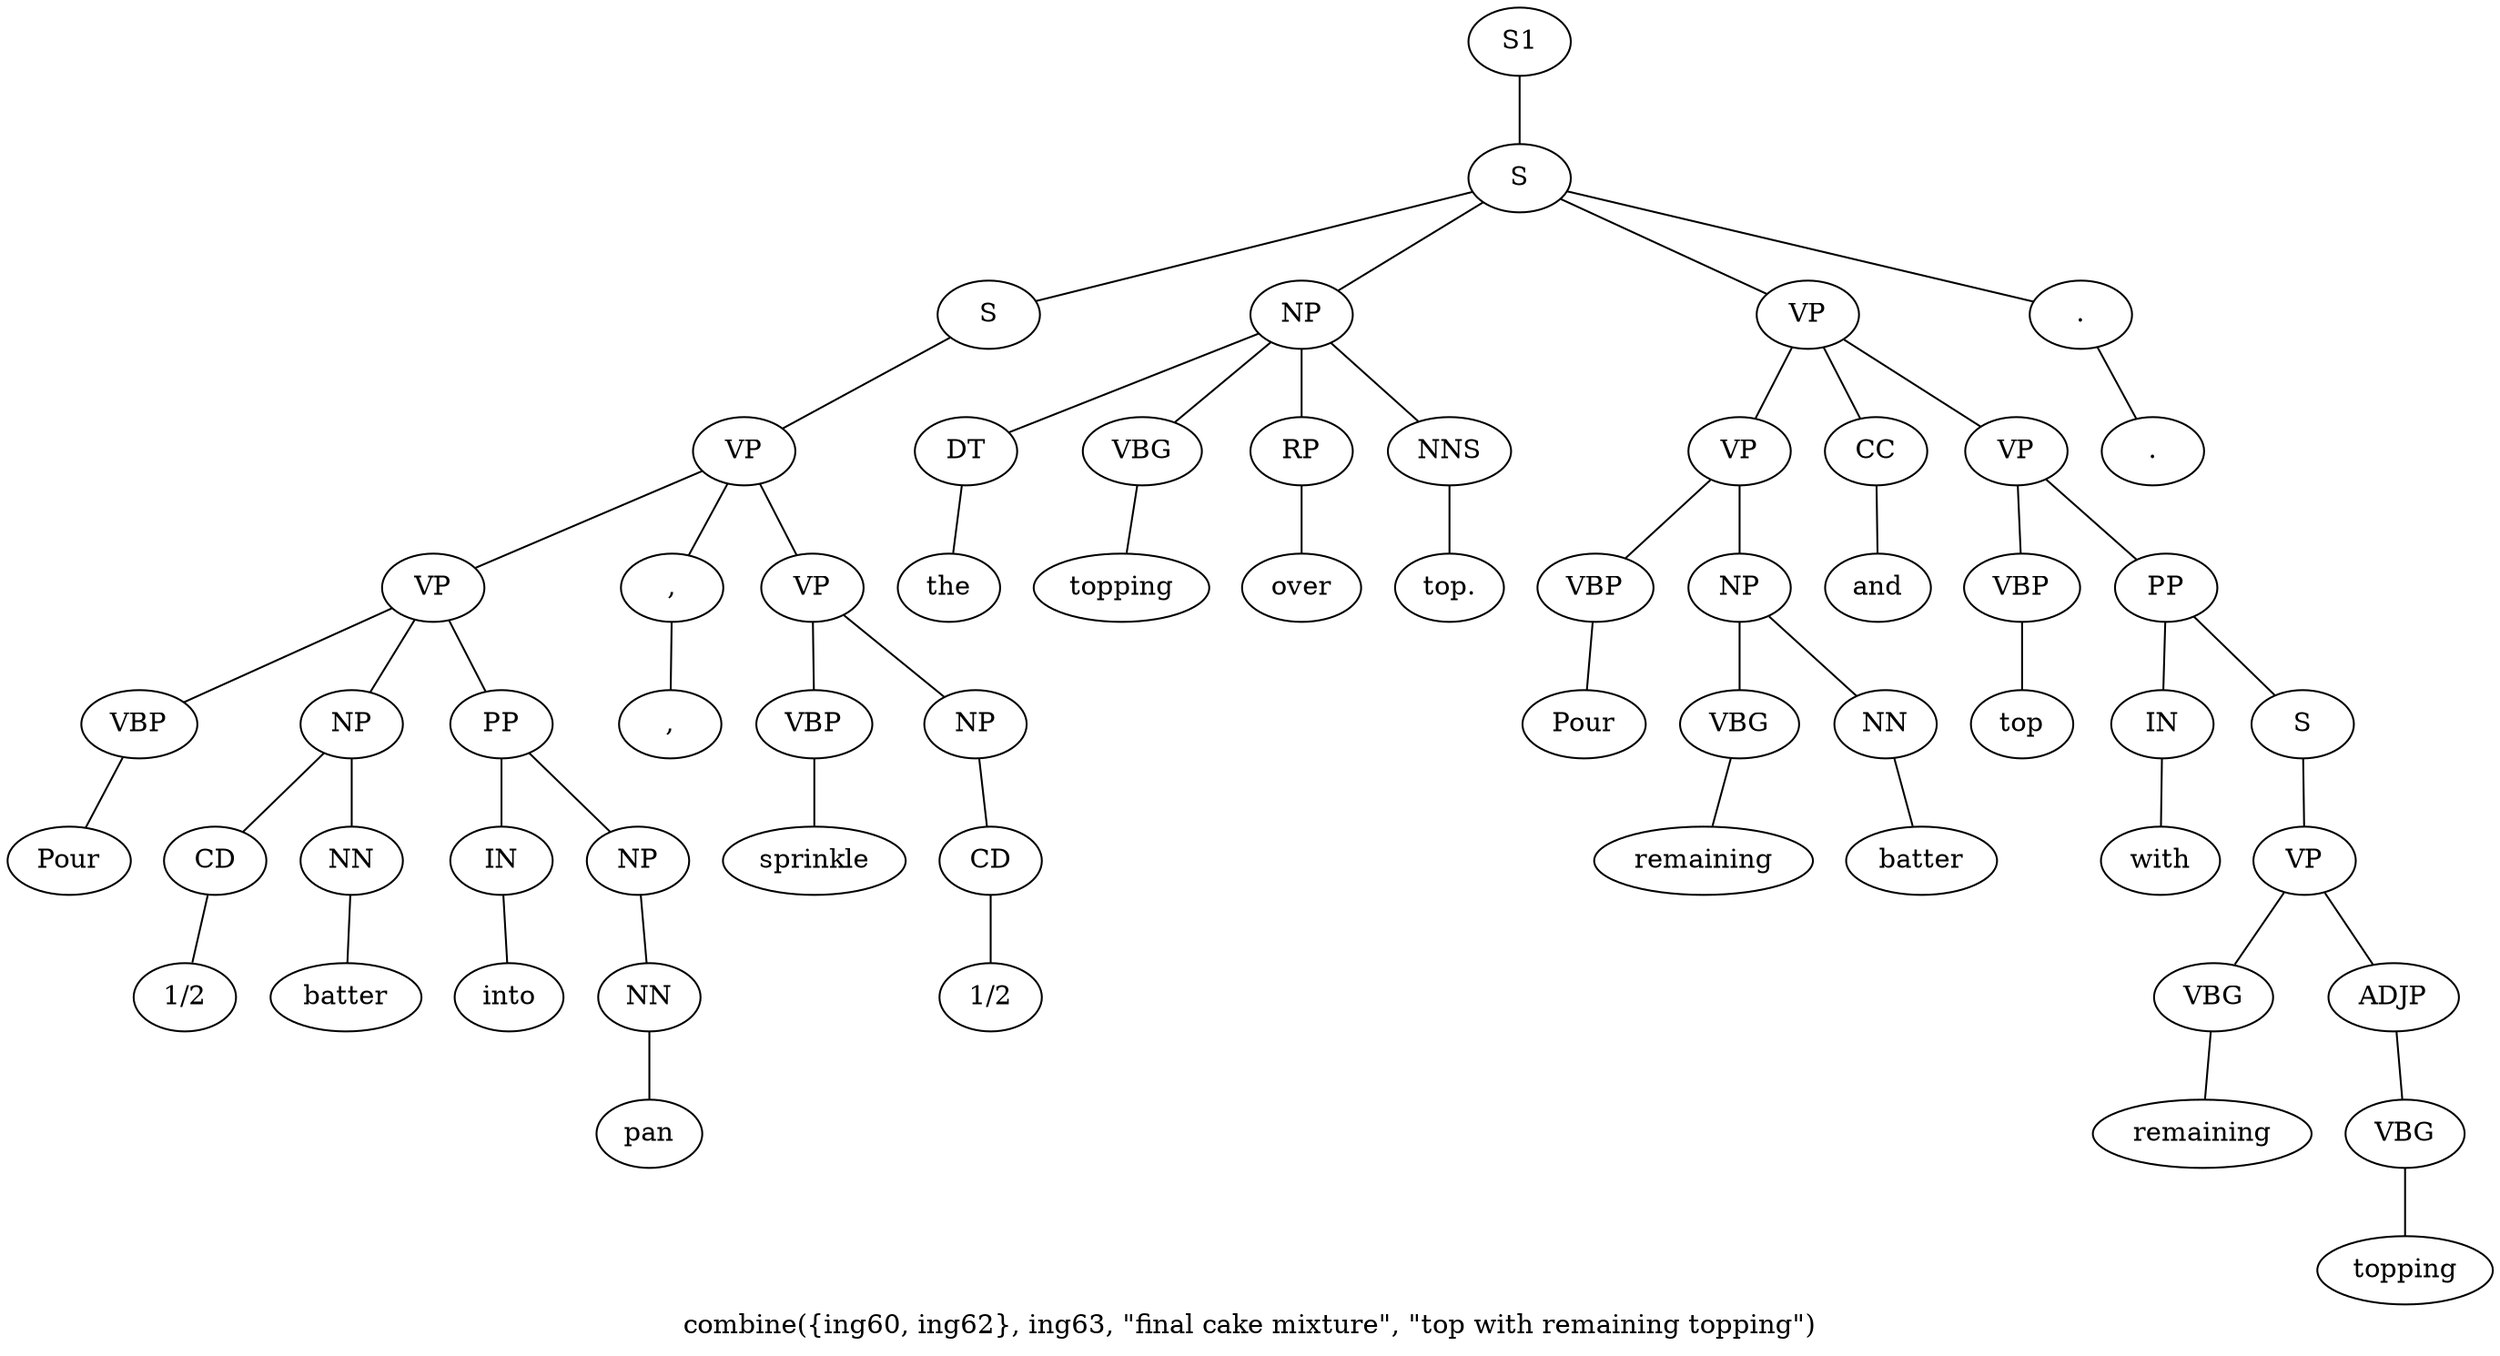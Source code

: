 graph SyntaxGraph {
	label = "combine({ing60, ing62}, ing63, \"final cake mixture\", \"top with remaining topping\")";
	Node0 [label="S1"];
	Node1 [label="S"];
	Node2 [label="S"];
	Node3 [label="VP"];
	Node4 [label="VP"];
	Node5 [label="VBP"];
	Node6 [label="Pour"];
	Node7 [label="NP"];
	Node8 [label="CD"];
	Node9 [label="1/2"];
	Node10 [label="NN"];
	Node11 [label="batter"];
	Node12 [label="PP"];
	Node13 [label="IN"];
	Node14 [label="into"];
	Node15 [label="NP"];
	Node16 [label="NN"];
	Node17 [label="pan"];
	Node18 [label=","];
	Node19 [label=","];
	Node20 [label="VP"];
	Node21 [label="VBP"];
	Node22 [label="sprinkle"];
	Node23 [label="NP"];
	Node24 [label="CD"];
	Node25 [label="1/2"];
	Node26 [label="NP"];
	Node27 [label="DT"];
	Node28 [label="the"];
	Node29 [label="VBG"];
	Node30 [label="topping"];
	Node31 [label="RP"];
	Node32 [label="over"];
	Node33 [label="NNS"];
	Node34 [label="top."];
	Node35 [label="VP"];
	Node36 [label="VP"];
	Node37 [label="VBP"];
	Node38 [label="Pour"];
	Node39 [label="NP"];
	Node40 [label="VBG"];
	Node41 [label="remaining"];
	Node42 [label="NN"];
	Node43 [label="batter"];
	Node44 [label="CC"];
	Node45 [label="and"];
	Node46 [label="VP"];
	Node47 [label="VBP"];
	Node48 [label="top"];
	Node49 [label="PP"];
	Node50 [label="IN"];
	Node51 [label="with"];
	Node52 [label="S"];
	Node53 [label="VP"];
	Node54 [label="VBG"];
	Node55 [label="remaining"];
	Node56 [label="ADJP"];
	Node57 [label="VBG"];
	Node58 [label="topping"];
	Node59 [label="."];
	Node60 [label="."];

	Node0 -- Node1;
	Node1 -- Node2;
	Node1 -- Node26;
	Node1 -- Node35;
	Node1 -- Node59;
	Node2 -- Node3;
	Node3 -- Node4;
	Node3 -- Node18;
	Node3 -- Node20;
	Node4 -- Node5;
	Node4 -- Node7;
	Node4 -- Node12;
	Node5 -- Node6;
	Node7 -- Node8;
	Node7 -- Node10;
	Node8 -- Node9;
	Node10 -- Node11;
	Node12 -- Node13;
	Node12 -- Node15;
	Node13 -- Node14;
	Node15 -- Node16;
	Node16 -- Node17;
	Node18 -- Node19;
	Node20 -- Node21;
	Node20 -- Node23;
	Node21 -- Node22;
	Node23 -- Node24;
	Node24 -- Node25;
	Node26 -- Node27;
	Node26 -- Node29;
	Node26 -- Node31;
	Node26 -- Node33;
	Node27 -- Node28;
	Node29 -- Node30;
	Node31 -- Node32;
	Node33 -- Node34;
	Node35 -- Node36;
	Node35 -- Node44;
	Node35 -- Node46;
	Node36 -- Node37;
	Node36 -- Node39;
	Node37 -- Node38;
	Node39 -- Node40;
	Node39 -- Node42;
	Node40 -- Node41;
	Node42 -- Node43;
	Node44 -- Node45;
	Node46 -- Node47;
	Node46 -- Node49;
	Node47 -- Node48;
	Node49 -- Node50;
	Node49 -- Node52;
	Node50 -- Node51;
	Node52 -- Node53;
	Node53 -- Node54;
	Node53 -- Node56;
	Node54 -- Node55;
	Node56 -- Node57;
	Node57 -- Node58;
	Node59 -- Node60;
}